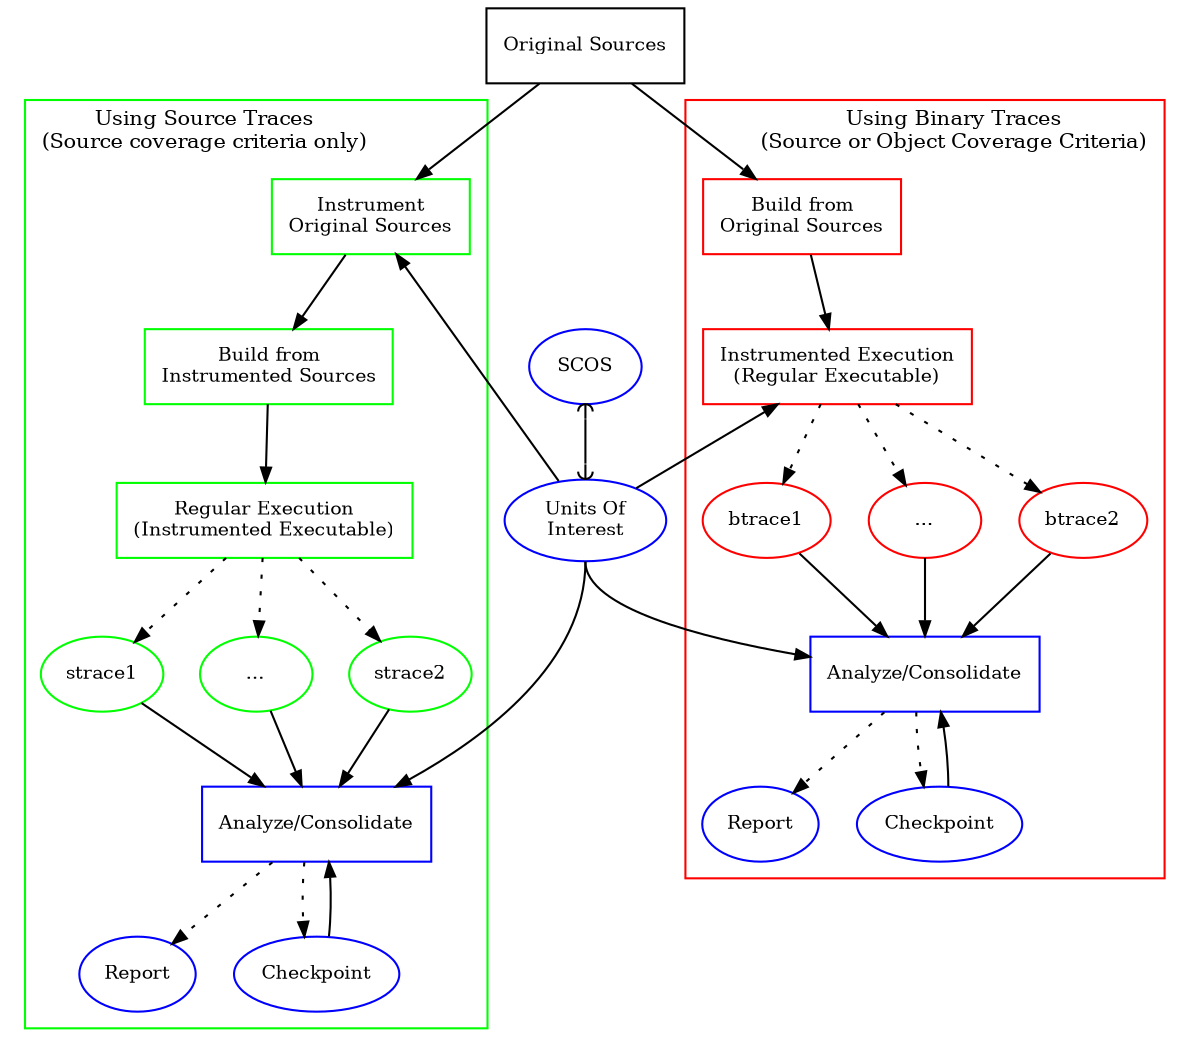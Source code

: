 digraph {
  node [fontsize = 9]
  src [shape = box, label = "Original Sources"];

  scos [shape = ellipse, label = "SCOS", color=blue];
  units [shape = ellipse, label = "Units Of\nInterest", color=blue];

  edge [fontsize = 9, arrowsize=0.7]

  /*-------------------
    Using Source traces
    -------------------*/
  {
  /* processes */
  node [shape = box];

  node [color = green];
  instrument [label = "Instrument\nOriginal Sources"];
  build_instr [label = "Build from\nInstrumented Sources"];
  regular_execution [label = "Regular Execution\n(Instrumented Executable)"];

  node [color = blue];
  srct_coverage [label = "Analyze/Consolidate"];

  /* products or inputs */
  node [shape = ellipse, color = green];
  st1 [label = "strace1"];
  stdots [label = "..."];
  st2 [label = "strace2"];

  node [shape = ellipse, color = blue];
  srct_report [label = "Report"];
  srct_checkpoint [label = "Checkpoint"];
  }

  /*-------------------
    Using Binary traces
    -------------------*/
  {
  /* processes */
  node [shape = box];
  node [color = red];
  build_orig [label = "Build from\nOriginal Sources"];
  instr_execution [label = "Instrumented Execution\n(Regular Executable)"];

  node [color = blue];
  bint_coverage [label = "Analyze/Consolidate"];

  /* products or inputs */
  node [shape = ellipse, color = red];
  bt1 [label = "btrace1"];
  btdots [label = "..."];
  bt2 [label = "btrace2"];

  node [shape = ellipse, color = blue];
  bint_report [label = "Report"];
  bint_checkpoint [label = "Checkpoint"];
  }

  src;
  src -> instrument;
  src -> build_orig;
  scos;

  /*=================== Using Source traces ================*/

  subgraph "cluster_src_traces" {
  label = "Using Source Traces\n(Source coverage criteria only)";
  fontsize = 10;
  labeljust = l;
  color = green;

  instrument -> build_instr;
  build_instr -> regular_execution;

  {rank = same;
   st1; stdots; st2;
  }

  regular_execution -> st1 [style = dotted];
  regular_execution -> stdots [style = dotted];
  regular_execution -> st2 [style = dotted];

  st1 -> srct_coverage;
  stdots -> srct_coverage;
  st2 -> srct_coverage;

  srct_coverage -> srct_report [style = dotted];
  srct_coverage -> srct_checkpoint [style = dotted];
  srct_checkpoint -> srct_coverage;
  }

  /*=================== Using Binary traces ================*/

 subgraph "cluster_bin_traces" {
  label = "Using Binary Traces\n(Source or Object Coverage Criteria)";
  fontsize = 10;
  labeljust = r;
  color = red;

  build_orig [rank=2];
  build_orig -> instr_execution;

  {rank = same;
   bt1; btdots; bt2;
  }

  instr_execution -> bt1 [style = dotted];
  instr_execution -> btdots [style = dotted];
  instr_execution -> bt2 [style = dotted];

  bt1 -> bint_coverage;
  btdots -> bint_coverage;
  bt2 -> bint_coverage;

  bint_coverage -> bint_report [style = dotted];
  bint_coverage -> bint_checkpoint [style = dotted];
  bint_checkpoint -> bint_coverage;
  }

  instrument -> scos [style = invis];
  build_orig -> scos [style = invis];

  scos -> units [dir=both, arrowhead=curve, arrowtail=curve];

  units -> instrument;
  units -> instr_execution;
  units:s -> bint_coverage;
  units:s -> srct_coverage;

}
